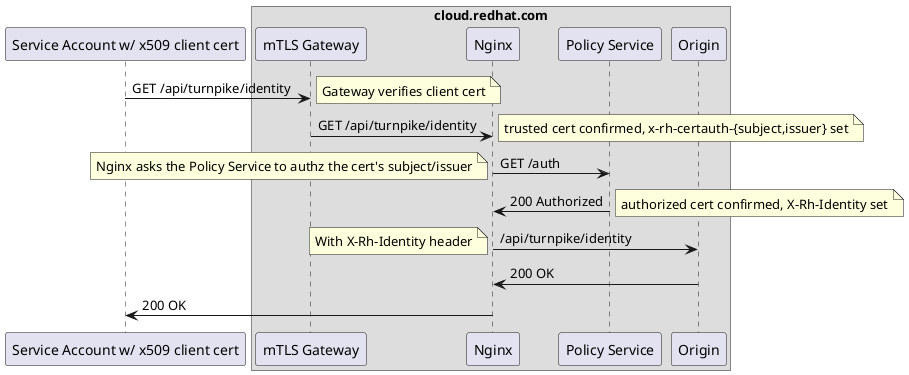 @startuml turnpike-mTLS

participant "Service Account w/ x509 client cert" as service_account
box "cloud.redhat.com"
participant "mTLS Gateway" as gateway
participant Nginx
participant "Policy Service" as policy_service
participant Origin
end box

service_account -> gateway: GET /api/turnpike/identity
note right: Gateway verifies client cert
gateway -> Nginx: GET /api/turnpike/identity
note right: trusted cert confirmed, x-rh-certauth-{subject,issuer} set
Nginx -> policy_service: GET /auth
note left: Nginx asks the Policy Service to authz the cert's subject/issuer
policy_service -> Nginx: 200 Authorized
note right: authorized cert confirmed, X-Rh-Identity set
Nginx -> Origin: /api/turnpike/identity
note left: With X-Rh-Identity header
Origin -> Nginx: 200 OK
Nginx -> service_account: 200 OK

@enduml
